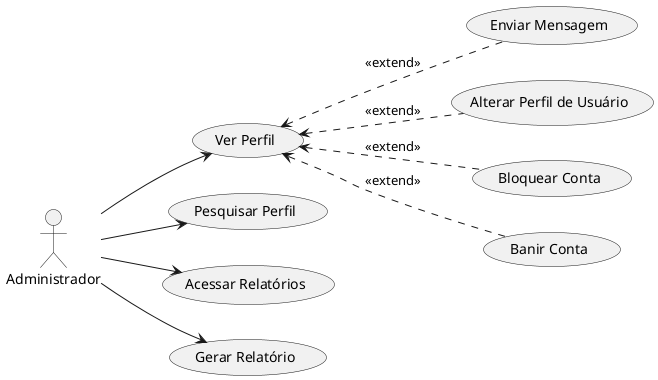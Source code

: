 @startuml "Admin"
left to right direction

actor Administrador as ADM

usecase "Ver Perfil" as verPerfil
usecase "Enviar Mensagem" as enviarMensagem
usecase "Pesquisar Perfil" as pesquisarPerfil
usecase "Alterar Perfil de Usuário" as alterarPerfilUser
usecase "Bloquear Conta" as bloquearConta
usecase "Banir Conta" as banirConta
usecase "Acessar Relatórios" as acessarRelatorio
usecase "Gerar Relatório" as gerarRelatorio

ADM --> verPerfil
verPerfil <.. enviarMensagem : <<extend>>
verPerfil <.. alterarPerfilUser : <<extend>>
verPerfil <.. banirConta : <<extend>>
verPerfil <.. bloquearConta : <<extend>>
ADM --> pesquisarPerfil
ADM --> acessarRelatorio
ADM --> gerarRelatorio

@enduml
